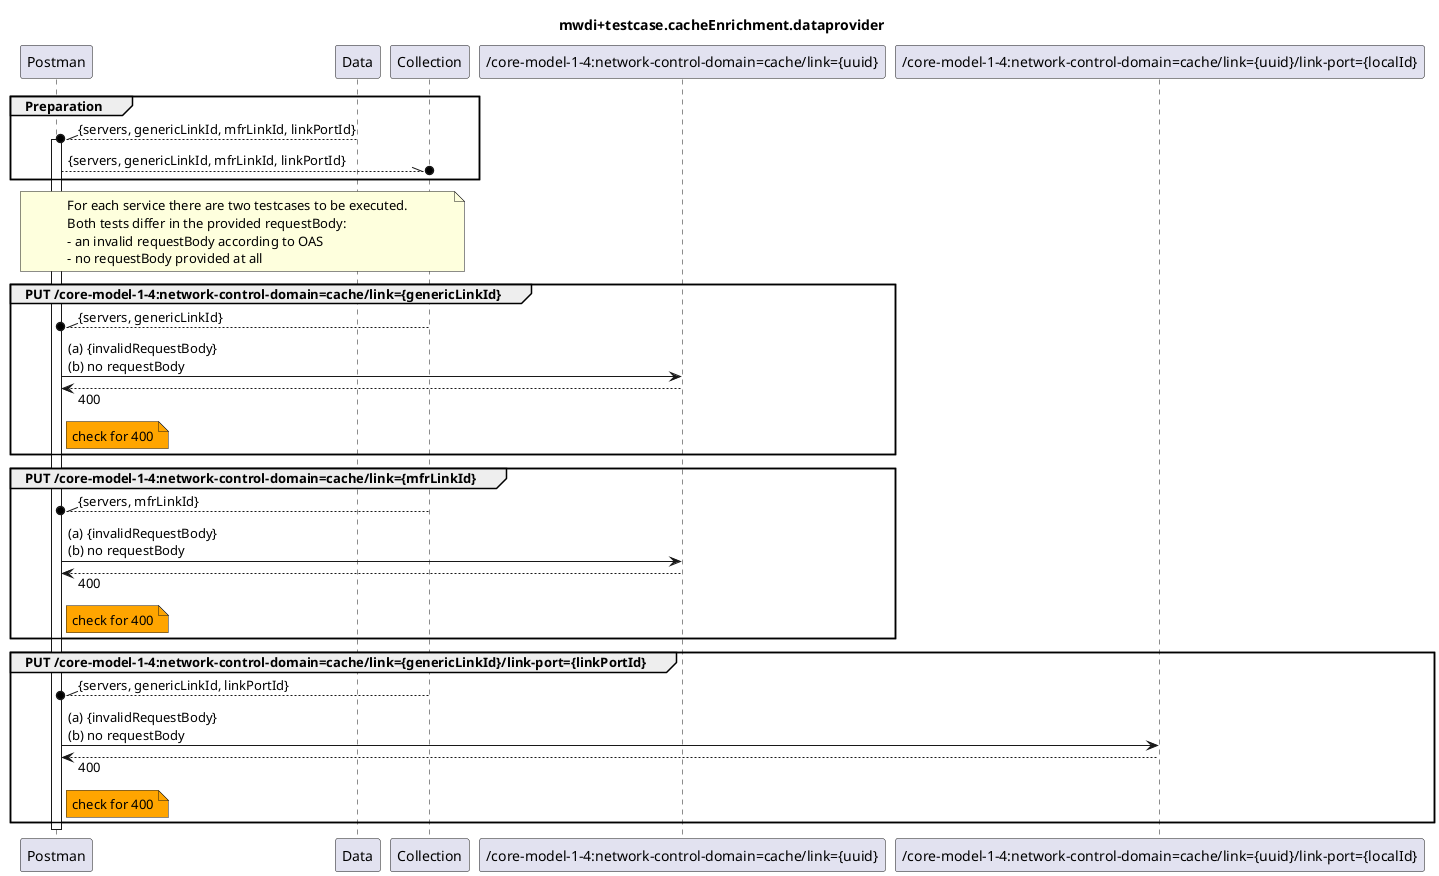 @startuml mwdi+diagram.invalidOrMissingRequestBody.cacheEnrichement
skinparam responseMessageBelowArrow true

title
mwdi+testcase.cacheEnrichment.dataprovider
end title

participant "Postman" as Postman
participant "Data" as Data
participant "Collection" as Collection

participant "/core-model-1-4:network-control-domain=cache/link={uuid}" as LINK
participant "/core-model-1-4:network-control-domain=cache/link={uuid}/link-port={localId}" as LINKPORT


group Preparation
  Data --\\o Postman : {servers, genericLinkId, mfrLinkId, linkPortId}
  activate Postman
  Postman --\\o Collection : {servers, genericLinkId, mfrLinkId, linkPortId}
end


note over Postman, Collection
  For each service there are two testcases to be executed.
  Both tests differ in the provided requestBody:
  - an invalid requestBody according to OAS
  - no requestBody provided at all
end note


group PUT /core-model-1-4:network-control-domain=cache/link={genericLinkId}
  Collection --\\o Postman : {servers, genericLinkId}
  Postman -> LINK : (a) {invalidRequestBody} \n(b) no requestBody
  Postman <-- LINK : 400
  note right Postman #Orange
    check for 400
  end note
end

group PUT /core-model-1-4:network-control-domain=cache/link={mfrLinkId}
  Collection --\\o Postman : {servers, mfrLinkId}
  Postman -> LINK : (a) {invalidRequestBody} \n(b) no requestBody
  Postman <-- LINK : 400
  note right Postman #Orange
    check for 400
  end note
end

group PUT /core-model-1-4:network-control-domain=cache/link={genericLinkId}/link-port={linkPortId}
  Collection --\\o Postman : {servers, genericLinkId, linkPortId}
  Postman -> LINKPORT : (a) {invalidRequestBody} \n(b) no requestBody
  Postman <-- LINKPORT : 400
  note right Postman #Orange
    check for 400
  end note
end


deactivate Postman

@enduml
